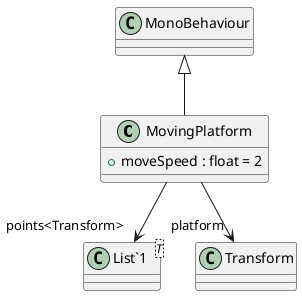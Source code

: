 @startuml
class MovingPlatform {
    + moveSpeed : float = 2
}
class "List`1"<T> {
}
MonoBehaviour <|-- MovingPlatform
MovingPlatform --> "points<Transform>" "List`1"
MovingPlatform --> "platform" Transform
@enduml
